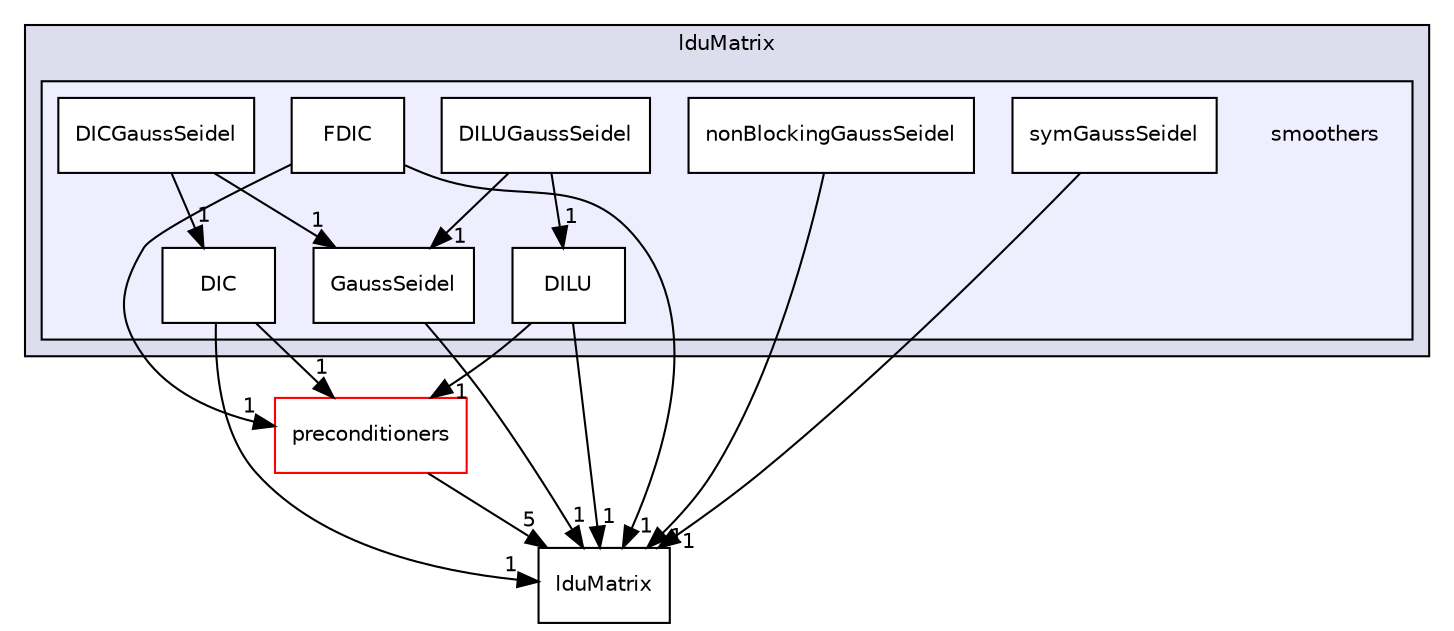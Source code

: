 digraph "src/OpenFOAM/matrices/lduMatrix/smoothers" {
  bgcolor=transparent;
  compound=true
  node [ fontsize="10", fontname="Helvetica"];
  edge [ labelfontsize="10", labelfontname="Helvetica"];
  subgraph clusterdir_bce8a1f1efa9a7681b85c119e7b79042 {
    graph [ bgcolor="#ddddee", pencolor="black", label="lduMatrix" fontname="Helvetica", fontsize="10", URL="dir_bce8a1f1efa9a7681b85c119e7b79042.html"]
  subgraph clusterdir_27bacb8e19b5862d96d869422b2be03b {
    graph [ bgcolor="#eeeeff", pencolor="black", label="" URL="dir_27bacb8e19b5862d96d869422b2be03b.html"];
    dir_27bacb8e19b5862d96d869422b2be03b [shape=plaintext label="smoothers"];
    dir_17f5a1ef659fcd824c12a6e8251e56f3 [shape=box label="DIC" color="black" fillcolor="white" style="filled" URL="dir_17f5a1ef659fcd824c12a6e8251e56f3.html"];
    dir_1bbde5f3140bd53060fdfeb27201fcac [shape=box label="DICGaussSeidel" color="black" fillcolor="white" style="filled" URL="dir_1bbde5f3140bd53060fdfeb27201fcac.html"];
    dir_88d102eae200c8daed19b189b42c3701 [shape=box label="DILU" color="black" fillcolor="white" style="filled" URL="dir_88d102eae200c8daed19b189b42c3701.html"];
    dir_585e7fc14d874ef807785d1f86dd7d40 [shape=box label="DILUGaussSeidel" color="black" fillcolor="white" style="filled" URL="dir_585e7fc14d874ef807785d1f86dd7d40.html"];
    dir_4f27e694e2501b226ead51715341b08c [shape=box label="FDIC" color="black" fillcolor="white" style="filled" URL="dir_4f27e694e2501b226ead51715341b08c.html"];
    dir_5e89c184c4a835c9e0c07194ae237305 [shape=box label="GaussSeidel" color="black" fillcolor="white" style="filled" URL="dir_5e89c184c4a835c9e0c07194ae237305.html"];
    dir_f361bf36185ffd41c66b4ccde1b1177a [shape=box label="nonBlockingGaussSeidel" color="black" fillcolor="white" style="filled" URL="dir_f361bf36185ffd41c66b4ccde1b1177a.html"];
    dir_b8ecbc0f322627defd4b191976bf0d47 [shape=box label="symGaussSeidel" color="black" fillcolor="white" style="filled" URL="dir_b8ecbc0f322627defd4b191976bf0d47.html"];
  }
  }
  dir_3f6e7e10cc3663a460947d1f6ad52004 [shape=box label="preconditioners" color="red" URL="dir_3f6e7e10cc3663a460947d1f6ad52004.html"];
  dir_1ce70feb2b06c30ebd4091245573b99e [shape=box label="lduMatrix" URL="dir_1ce70feb2b06c30ebd4091245573b99e.html"];
  dir_4f27e694e2501b226ead51715341b08c->dir_3f6e7e10cc3663a460947d1f6ad52004 [headlabel="1", labeldistance=1.5 headhref="dir_002158_002144.html"];
  dir_4f27e694e2501b226ead51715341b08c->dir_1ce70feb2b06c30ebd4091245573b99e [headlabel="1", labeldistance=1.5 headhref="dir_002158_002141.html"];
  dir_b8ecbc0f322627defd4b191976bf0d47->dir_1ce70feb2b06c30ebd4091245573b99e [headlabel="1", labeldistance=1.5 headhref="dir_002163_002141.html"];
  dir_f361bf36185ffd41c66b4ccde1b1177a->dir_1ce70feb2b06c30ebd4091245573b99e [headlabel="1", labeldistance=1.5 headhref="dir_002162_002141.html"];
  dir_17f5a1ef659fcd824c12a6e8251e56f3->dir_3f6e7e10cc3663a460947d1f6ad52004 [headlabel="1", labeldistance=1.5 headhref="dir_002154_002144.html"];
  dir_17f5a1ef659fcd824c12a6e8251e56f3->dir_1ce70feb2b06c30ebd4091245573b99e [headlabel="1", labeldistance=1.5 headhref="dir_002154_002141.html"];
  dir_88d102eae200c8daed19b189b42c3701->dir_3f6e7e10cc3663a460947d1f6ad52004 [headlabel="1", labeldistance=1.5 headhref="dir_002156_002144.html"];
  dir_88d102eae200c8daed19b189b42c3701->dir_1ce70feb2b06c30ebd4091245573b99e [headlabel="1", labeldistance=1.5 headhref="dir_002156_002141.html"];
  dir_585e7fc14d874ef807785d1f86dd7d40->dir_88d102eae200c8daed19b189b42c3701 [headlabel="1", labeldistance=1.5 headhref="dir_002157_002156.html"];
  dir_585e7fc14d874ef807785d1f86dd7d40->dir_5e89c184c4a835c9e0c07194ae237305 [headlabel="1", labeldistance=1.5 headhref="dir_002157_002159.html"];
  dir_1bbde5f3140bd53060fdfeb27201fcac->dir_17f5a1ef659fcd824c12a6e8251e56f3 [headlabel="1", labeldistance=1.5 headhref="dir_002155_002154.html"];
  dir_1bbde5f3140bd53060fdfeb27201fcac->dir_5e89c184c4a835c9e0c07194ae237305 [headlabel="1", labeldistance=1.5 headhref="dir_002155_002159.html"];
  dir_3f6e7e10cc3663a460947d1f6ad52004->dir_1ce70feb2b06c30ebd4091245573b99e [headlabel="5", labeldistance=1.5 headhref="dir_002144_002141.html"];
  dir_5e89c184c4a835c9e0c07194ae237305->dir_1ce70feb2b06c30ebd4091245573b99e [headlabel="1", labeldistance=1.5 headhref="dir_002159_002141.html"];
}
